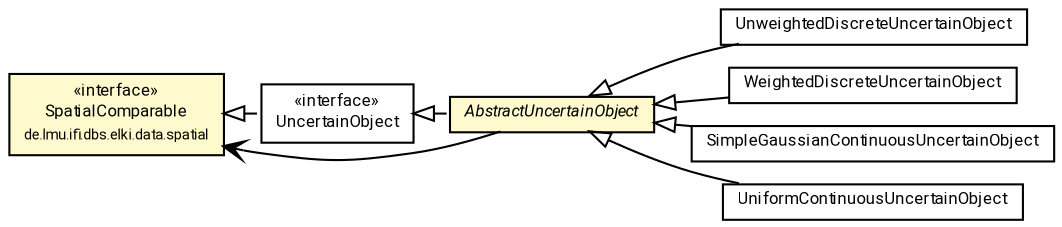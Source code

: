 #!/usr/local/bin/dot
#
# Class diagram 
# Generated by UMLGraph version R5_7_2-60-g0e99a6 (http://www.spinellis.gr/umlgraph/)
#

digraph G {
	graph [fontnames="svg"]
	edge [fontname="Roboto",fontsize=7,labelfontname="Roboto",labelfontsize=7,color="black"];
	node [fontname="Roboto",fontcolor="black",fontsize=8,shape=plaintext,margin=0,width=0,height=0];
	nodesep=0.15;
	ranksep=0.25;
	rankdir=LR;
	// de.lmu.ifi.dbs.elki.data.spatial.SpatialComparable
	c1410462 [label=<<table title="de.lmu.ifi.dbs.elki.data.spatial.SpatialComparable" border="0" cellborder="1" cellspacing="0" cellpadding="2" bgcolor="LemonChiffon" href="../spatial/SpatialComparable.html" target="_parent">
		<tr><td><table border="0" cellspacing="0" cellpadding="1">
		<tr><td align="center" balign="center"> &#171;interface&#187; </td></tr>
		<tr><td align="center" balign="center"> <font face="Roboto">SpatialComparable</font> </td></tr>
		<tr><td align="center" balign="center"> <font face="Roboto" point-size="7.0">de.lmu.ifi.dbs.elki.data.spatial</font> </td></tr>
		</table></td></tr>
		</table>>, URL="../spatial/SpatialComparable.html"];
	// de.lmu.ifi.dbs.elki.data.uncertain.UnweightedDiscreteUncertainObject
	c1412472 [label=<<table title="de.lmu.ifi.dbs.elki.data.uncertain.UnweightedDiscreteUncertainObject" border="0" cellborder="1" cellspacing="0" cellpadding="2" href="UnweightedDiscreteUncertainObject.html" target="_parent">
		<tr><td><table border="0" cellspacing="0" cellpadding="1">
		<tr><td align="center" balign="center"> <font face="Roboto">UnweightedDiscreteUncertainObject</font> </td></tr>
		</table></td></tr>
		</table>>, URL="UnweightedDiscreteUncertainObject.html"];
	// de.lmu.ifi.dbs.elki.data.uncertain.UncertainObject
	c1412474 [label=<<table title="de.lmu.ifi.dbs.elki.data.uncertain.UncertainObject" border="0" cellborder="1" cellspacing="0" cellpadding="2" href="UncertainObject.html" target="_parent">
		<tr><td><table border="0" cellspacing="0" cellpadding="1">
		<tr><td align="center" balign="center"> &#171;interface&#187; </td></tr>
		<tr><td align="center" balign="center"> <font face="Roboto">UncertainObject</font> </td></tr>
		</table></td></tr>
		</table>>, URL="UncertainObject.html"];
	// de.lmu.ifi.dbs.elki.data.uncertain.WeightedDiscreteUncertainObject
	c1412475 [label=<<table title="de.lmu.ifi.dbs.elki.data.uncertain.WeightedDiscreteUncertainObject" border="0" cellborder="1" cellspacing="0" cellpadding="2" href="WeightedDiscreteUncertainObject.html" target="_parent">
		<tr><td><table border="0" cellspacing="0" cellpadding="1">
		<tr><td align="center" balign="center"> <font face="Roboto">WeightedDiscreteUncertainObject</font> </td></tr>
		</table></td></tr>
		</table>>, URL="WeightedDiscreteUncertainObject.html"];
	// de.lmu.ifi.dbs.elki.data.uncertain.AbstractUncertainObject
	c1412477 [label=<<table title="de.lmu.ifi.dbs.elki.data.uncertain.AbstractUncertainObject" border="0" cellborder="1" cellspacing="0" cellpadding="2" bgcolor="lemonChiffon" href="AbstractUncertainObject.html" target="_parent">
		<tr><td><table border="0" cellspacing="0" cellpadding="1">
		<tr><td align="center" balign="center"> <font face="Roboto"><i>AbstractUncertainObject</i></font> </td></tr>
		</table></td></tr>
		</table>>, URL="AbstractUncertainObject.html"];
	// de.lmu.ifi.dbs.elki.data.uncertain.SimpleGaussianContinuousUncertainObject
	c1412478 [label=<<table title="de.lmu.ifi.dbs.elki.data.uncertain.SimpleGaussianContinuousUncertainObject" border="0" cellborder="1" cellspacing="0" cellpadding="2" href="SimpleGaussianContinuousUncertainObject.html" target="_parent">
		<tr><td><table border="0" cellspacing="0" cellpadding="1">
		<tr><td align="center" balign="center"> <font face="Roboto">SimpleGaussianContinuousUncertainObject</font> </td></tr>
		</table></td></tr>
		</table>>, URL="SimpleGaussianContinuousUncertainObject.html"];
	// de.lmu.ifi.dbs.elki.data.uncertain.UniformContinuousUncertainObject
	c1412491 [label=<<table title="de.lmu.ifi.dbs.elki.data.uncertain.UniformContinuousUncertainObject" border="0" cellborder="1" cellspacing="0" cellpadding="2" href="UniformContinuousUncertainObject.html" target="_parent">
		<tr><td><table border="0" cellspacing="0" cellpadding="1">
		<tr><td align="center" balign="center"> <font face="Roboto">UniformContinuousUncertainObject</font> </td></tr>
		</table></td></tr>
		</table>>, URL="UniformContinuousUncertainObject.html"];
	// de.lmu.ifi.dbs.elki.data.uncertain.UnweightedDiscreteUncertainObject extends de.lmu.ifi.dbs.elki.data.uncertain.AbstractUncertainObject
	c1412477 -> c1412472 [arrowtail=empty,dir=back,weight=10];
	// de.lmu.ifi.dbs.elki.data.uncertain.UncertainObject implements de.lmu.ifi.dbs.elki.data.spatial.SpatialComparable
	c1410462 -> c1412474 [arrowtail=empty,style=dashed,dir=back,weight=9];
	// de.lmu.ifi.dbs.elki.data.uncertain.WeightedDiscreteUncertainObject extends de.lmu.ifi.dbs.elki.data.uncertain.AbstractUncertainObject
	c1412477 -> c1412475 [arrowtail=empty,dir=back,weight=10];
	// de.lmu.ifi.dbs.elki.data.uncertain.AbstractUncertainObject implements de.lmu.ifi.dbs.elki.data.uncertain.UncertainObject
	c1412474 -> c1412477 [arrowtail=empty,style=dashed,dir=back,weight=9];
	// de.lmu.ifi.dbs.elki.data.uncertain.SimpleGaussianContinuousUncertainObject extends de.lmu.ifi.dbs.elki.data.uncertain.AbstractUncertainObject
	c1412477 -> c1412478 [arrowtail=empty,dir=back,weight=10];
	// de.lmu.ifi.dbs.elki.data.uncertain.UniformContinuousUncertainObject extends de.lmu.ifi.dbs.elki.data.uncertain.AbstractUncertainObject
	c1412477 -> c1412491 [arrowtail=empty,dir=back,weight=10];
	// de.lmu.ifi.dbs.elki.data.uncertain.AbstractUncertainObject navassoc de.lmu.ifi.dbs.elki.data.spatial.SpatialComparable
	c1412477 -> c1410462 [arrowhead=open,weight=1];
}

